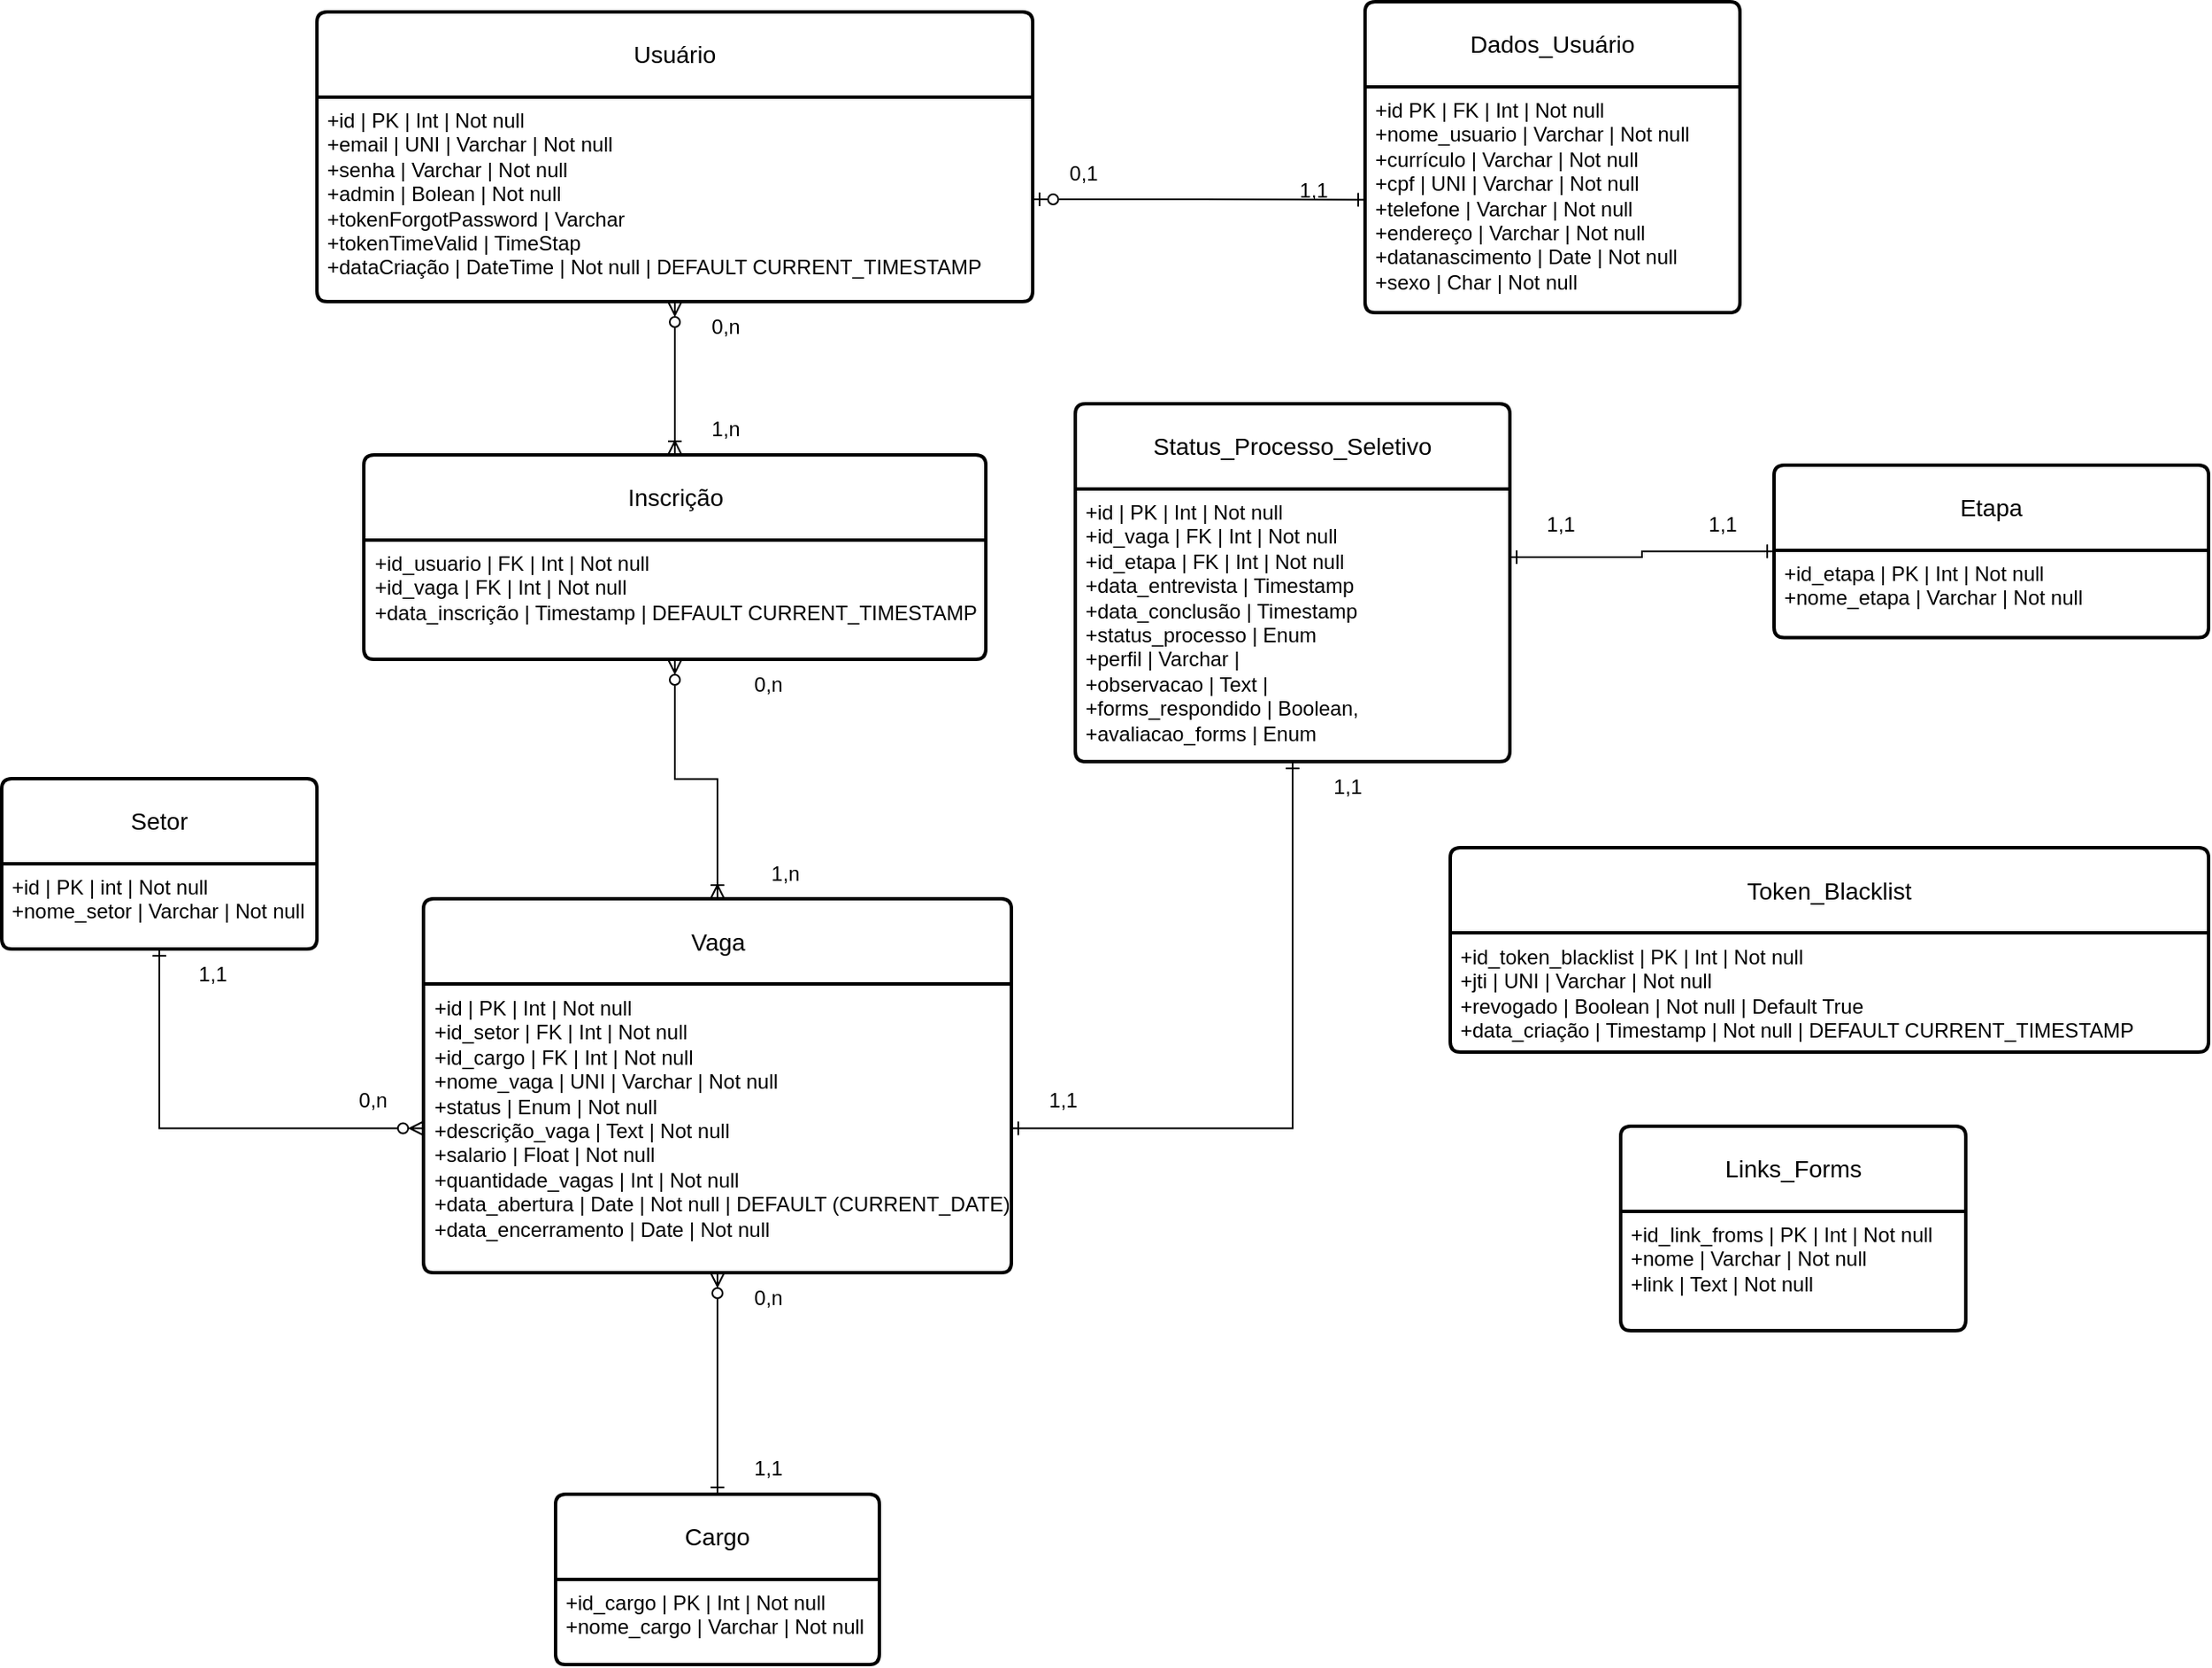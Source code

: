 <mxfile version="24.7.16">
  <diagram name="Página-1" id="EL_KJ8rC0fLjsbg1RFDB">
    <mxGraphModel dx="1781" dy="566" grid="1" gridSize="10" guides="1" tooltips="1" connect="1" arrows="1" fold="1" page="1" pageScale="1" pageWidth="827" pageHeight="1169" math="0" shadow="0">
      <root>
        <mxCell id="0" />
        <mxCell id="1" parent="0" />
        <mxCell id="40_1QeHmnroJbZyaDv-z-19" value="Usuário" style="swimlane;childLayout=stackLayout;horizontal=1;startSize=50;horizontalStack=0;rounded=1;fontSize=14;fontStyle=0;strokeWidth=2;resizeParent=0;resizeLast=1;shadow=0;dashed=0;align=center;arcSize=4;whiteSpace=wrap;html=1;" parent="1" vertex="1">
          <mxGeometry x="-225" y="20" width="420" height="170" as="geometry" />
        </mxCell>
        <mxCell id="40_1QeHmnroJbZyaDv-z-20" value="+id | PK | Int | Not null&lt;br&gt;+email | UNI | Varchar | Not null&lt;br&gt;+senha | Varchar | Not null&lt;div&gt;+admin | Bolean | Not null&lt;/div&gt;&lt;div&gt;+tokenForgotPassword | Varchar&lt;/div&gt;&lt;div&gt;+tokenTimeValid | TimeStap&lt;/div&gt;&lt;div&gt;+dataCriação | DateTime | Not null |&amp;nbsp;DEFAULT CURRENT_TIMESTAMP&lt;/div&gt;" style="align=left;strokeColor=none;fillColor=none;spacingLeft=4;fontSize=12;verticalAlign=top;resizable=0;rotatable=0;part=1;html=1;" parent="40_1QeHmnroJbZyaDv-z-19" vertex="1">
          <mxGeometry y="50" width="420" height="120" as="geometry" />
        </mxCell>
        <mxCell id="40_1QeHmnroJbZyaDv-z-21" value="Dados_Usuário" style="swimlane;childLayout=stackLayout;horizontal=1;startSize=50;horizontalStack=0;rounded=1;fontSize=14;fontStyle=0;strokeWidth=2;resizeParent=0;resizeLast=1;shadow=0;dashed=0;align=center;arcSize=4;whiteSpace=wrap;html=1;" parent="1" vertex="1">
          <mxGeometry x="390" y="14" width="220" height="182.5" as="geometry" />
        </mxCell>
        <mxCell id="40_1QeHmnroJbZyaDv-z-22" value="&lt;div&gt;+id PK | FK | Int | Not null&lt;/div&gt;+nome_usuario | Varchar | Not null&lt;div&gt;+currículo | Varchar | Not null&lt;br&gt;&lt;div&gt;+cpf | UNI | Varchar | Not null&lt;br&gt;&lt;div&gt;+telefone | Varchar | Not null&lt;/div&gt;&lt;div&gt;+endereço | Varchar | Not null&lt;/div&gt;&lt;div&gt;+datanascimento | Date | Not null&lt;/div&gt;&lt;/div&gt;&lt;div&gt;+sexo | Char | Not null&lt;/div&gt;&lt;/div&gt;" style="align=left;strokeColor=none;fillColor=none;spacingLeft=4;fontSize=12;verticalAlign=top;resizable=0;rotatable=0;part=1;html=1;" parent="40_1QeHmnroJbZyaDv-z-21" vertex="1">
          <mxGeometry y="50" width="220" height="132.5" as="geometry" />
        </mxCell>
        <mxCell id="40_1QeHmnroJbZyaDv-z-23" value="Setor" style="swimlane;childLayout=stackLayout;horizontal=1;startSize=50;horizontalStack=0;rounded=1;fontSize=14;fontStyle=0;strokeWidth=2;resizeParent=0;resizeLast=1;shadow=0;dashed=0;align=center;arcSize=4;whiteSpace=wrap;html=1;" parent="1" vertex="1">
          <mxGeometry x="-410" y="470" width="185" height="100" as="geometry" />
        </mxCell>
        <mxCell id="40_1QeHmnroJbZyaDv-z-24" value="+id | PK | int | Not null&lt;br&gt;&lt;div&gt;+nome_setor | Varchar | Not null&lt;/div&gt;" style="align=left;strokeColor=none;fillColor=none;spacingLeft=4;fontSize=12;verticalAlign=top;resizable=0;rotatable=0;part=1;html=1;" parent="40_1QeHmnroJbZyaDv-z-23" vertex="1">
          <mxGeometry y="50" width="185" height="50" as="geometry" />
        </mxCell>
        <mxCell id="40_1QeHmnroJbZyaDv-z-25" value="Status_Processo_Seletivo" style="swimlane;childLayout=stackLayout;horizontal=1;startSize=50;horizontalStack=0;rounded=1;fontSize=14;fontStyle=0;strokeWidth=2;resizeParent=0;resizeLast=1;shadow=0;dashed=0;align=center;arcSize=4;whiteSpace=wrap;html=1;" parent="1" vertex="1">
          <mxGeometry x="220" y="250" width="255" height="210" as="geometry" />
        </mxCell>
        <mxCell id="40_1QeHmnroJbZyaDv-z-26" value="+id | PK | Int | Not null&lt;div&gt;+id_vaga&amp;nbsp;&lt;span style=&quot;background-color: initial;&quot;&gt;| FK | Int | Not null&lt;/span&gt;&lt;/div&gt;&lt;div&gt;+id_etapa | FK | Int | Not null&lt;/div&gt;&lt;div&gt;&lt;span style=&quot;background-color: initial;&quot;&gt;+data_entrevista | Timestamp&lt;/span&gt;&lt;/div&gt;&lt;div&gt;&lt;span style=&quot;background-color: initial;&quot;&gt;+data_conclusão | Timestamp&lt;br&gt;&lt;/span&gt;&lt;/div&gt;&lt;div&gt;&lt;span style=&quot;background-color: initial;&quot;&gt;+status_processo | Enum&lt;/span&gt;&lt;/div&gt;&lt;div&gt;+perfil | Varchar |&lt;/div&gt;&lt;div&gt;+observacao | Text |&lt;/div&gt;&lt;div&gt;+forms_respondido | Boolean,&lt;/div&gt;&lt;div&gt;+avaliacao_forms | Enum&lt;/div&gt;" style="align=left;strokeColor=none;fillColor=none;spacingLeft=4;fontSize=12;verticalAlign=top;resizable=0;rotatable=0;part=1;html=1;" parent="40_1QeHmnroJbZyaDv-z-25" vertex="1">
          <mxGeometry y="50" width="255" height="160" as="geometry" />
        </mxCell>
        <mxCell id="40_1QeHmnroJbZyaDv-z-38" value="0,1" style="text;html=1;align=center;verticalAlign=middle;whiteSpace=wrap;rounded=0;" parent="1" vertex="1">
          <mxGeometry x="195" y="100" width="60" height="30" as="geometry" />
        </mxCell>
        <mxCell id="40_1QeHmnroJbZyaDv-z-39" value="1,1" style="text;html=1;align=center;verticalAlign=middle;whiteSpace=wrap;rounded=0;" parent="1" vertex="1">
          <mxGeometry x="330" y="110" width="60" height="30" as="geometry" />
        </mxCell>
        <mxCell id="40_1QeHmnroJbZyaDv-z-41" value="0,n" style="text;html=1;align=center;verticalAlign=middle;whiteSpace=wrap;rounded=0;" parent="1" vertex="1">
          <mxGeometry x="-15" y="190" width="60" height="30" as="geometry" />
        </mxCell>
        <mxCell id="40_1QeHmnroJbZyaDv-z-47" value="1,1" style="text;html=1;align=center;verticalAlign=middle;whiteSpace=wrap;rounded=0;" parent="1" vertex="1">
          <mxGeometry x="-316" y="570" width="60" height="30" as="geometry" />
        </mxCell>
        <mxCell id="40_1QeHmnroJbZyaDv-z-48" value="1,1" style="text;html=1;align=center;verticalAlign=middle;whiteSpace=wrap;rounded=0;" parent="1" vertex="1">
          <mxGeometry x="182.5" y="644" width="60" height="30" as="geometry" />
        </mxCell>
        <mxCell id="40_1QeHmnroJbZyaDv-z-49" value="1,1" style="text;html=1;align=center;verticalAlign=middle;whiteSpace=wrap;rounded=0;" parent="1" vertex="1">
          <mxGeometry x="350" y="460" width="60" height="30" as="geometry" />
        </mxCell>
        <mxCell id="40_1QeHmnroJbZyaDv-z-55" value="1,n" style="text;html=1;align=center;verticalAlign=middle;whiteSpace=wrap;rounded=0;" parent="1" vertex="1">
          <mxGeometry x="20" y="510.5" width="60" height="30" as="geometry" />
        </mxCell>
        <mxCell id="40_1QeHmnroJbZyaDv-z-56" value="Vaga" style="swimlane;childLayout=stackLayout;horizontal=1;startSize=50;horizontalStack=0;rounded=1;fontSize=14;fontStyle=0;strokeWidth=2;resizeParent=0;resizeLast=1;shadow=0;dashed=0;align=center;arcSize=4;whiteSpace=wrap;html=1;" parent="1" vertex="1">
          <mxGeometry x="-162.5" y="540.5" width="345" height="219.5" as="geometry" />
        </mxCell>
        <mxCell id="40_1QeHmnroJbZyaDv-z-57" value="&lt;div&gt;+id | PK | Int | Not null&lt;/div&gt;&lt;div&gt;+id_setor | FK | Int | Not null&lt;/div&gt;&lt;div&gt;+id_cargo | FK | Int | Not null&lt;/div&gt;&lt;div&gt;&lt;span style=&quot;background-color: initial;&quot;&gt;+nome_vaga | UNI | Varchar | Not null&lt;/span&gt;&lt;br&gt;&lt;/div&gt;&lt;div&gt;&lt;span style=&quot;background-color: initial;&quot;&gt;+status | Enum | Not null&lt;/span&gt;&lt;/div&gt;&lt;div&gt;+descrição_vaga | Text | Not null&lt;/div&gt;&lt;div&gt;+salario | Float | Not null&lt;/div&gt;&lt;div&gt;+quantidade_vagas | Int | Not null&lt;/div&gt;&lt;div&gt;+data_abertura | Date | Not null |&amp;nbsp;DEFAULT (CURRENT_DATE)&lt;/div&gt;&lt;div&gt;+data_encerramento | Date | Not null&lt;/div&gt;" style="align=left;strokeColor=none;fillColor=none;spacingLeft=4;fontSize=12;verticalAlign=top;resizable=0;rotatable=0;part=1;html=1;" parent="40_1QeHmnroJbZyaDv-z-56" vertex="1">
          <mxGeometry y="50" width="345" height="169.5" as="geometry" />
        </mxCell>
        <mxCell id="40_1QeHmnroJbZyaDv-z-59" value="0,n" style="text;html=1;align=center;verticalAlign=middle;whiteSpace=wrap;rounded=0;" parent="1" vertex="1">
          <mxGeometry x="-222.5" y="644" width="60" height="30" as="geometry" />
        </mxCell>
        <mxCell id="40_1QeHmnroJbZyaDv-z-64" style="edgeStyle=orthogonalEdgeStyle;rounded=0;orthogonalLoop=1;jettySize=auto;html=1;entryX=0;entryY=0.5;entryDx=0;entryDy=0;startArrow=ERzeroToOne;startFill=0;endArrow=ERone;endFill=0;" parent="1" source="40_1QeHmnroJbZyaDv-z-20" target="40_1QeHmnroJbZyaDv-z-22" edge="1">
          <mxGeometry relative="1" as="geometry" />
        </mxCell>
        <mxCell id="40_1QeHmnroJbZyaDv-z-65" value="Inscrição" style="swimlane;childLayout=stackLayout;horizontal=1;startSize=50;horizontalStack=0;rounded=1;fontSize=14;fontStyle=0;strokeWidth=2;resizeParent=0;resizeLast=1;shadow=0;dashed=0;align=center;arcSize=4;whiteSpace=wrap;html=1;" parent="1" vertex="1">
          <mxGeometry x="-197.5" y="280" width="365" height="120" as="geometry" />
        </mxCell>
        <mxCell id="40_1QeHmnroJbZyaDv-z-66" value="+id_usuario | FK | Int | Not null&lt;br&gt;+id_vaga | FK | Int | Not null&lt;br&gt;+data_inscrição | Timestamp | DEFAULT CURRENT_TIMESTAMP" style="align=left;strokeColor=none;fillColor=none;spacingLeft=4;fontSize=12;verticalAlign=top;resizable=0;rotatable=0;part=1;html=1;" parent="40_1QeHmnroJbZyaDv-z-65" vertex="1">
          <mxGeometry y="50" width="365" height="70" as="geometry" />
        </mxCell>
        <mxCell id="40_1QeHmnroJbZyaDv-z-68" style="edgeStyle=orthogonalEdgeStyle;rounded=0;orthogonalLoop=1;jettySize=auto;html=1;entryX=0.5;entryY=0;entryDx=0;entryDy=0;startArrow=ERzeroToMany;startFill=0;endArrow=ERoneToMany;endFill=0;" parent="1" source="40_1QeHmnroJbZyaDv-z-20" target="40_1QeHmnroJbZyaDv-z-65" edge="1">
          <mxGeometry relative="1" as="geometry" />
        </mxCell>
        <mxCell id="40_1QeHmnroJbZyaDv-z-69" style="edgeStyle=orthogonalEdgeStyle;rounded=0;orthogonalLoop=1;jettySize=auto;html=1;entryX=0.5;entryY=0;entryDx=0;entryDy=0;endArrow=ERoneToMany;endFill=0;startArrow=ERzeroToMany;startFill=0;" parent="1" source="40_1QeHmnroJbZyaDv-z-66" target="40_1QeHmnroJbZyaDv-z-56" edge="1">
          <mxGeometry relative="1" as="geometry" />
        </mxCell>
        <mxCell id="40_1QeHmnroJbZyaDv-z-70" value="0,n" style="text;html=1;align=center;verticalAlign=middle;whiteSpace=wrap;rounded=0;" parent="1" vertex="1">
          <mxGeometry x="10" y="400" width="60" height="30" as="geometry" />
        </mxCell>
        <mxCell id="40_1QeHmnroJbZyaDv-z-71" value="1,n" style="text;html=1;align=center;verticalAlign=middle;whiteSpace=wrap;rounded=0;" parent="1" vertex="1">
          <mxGeometry x="-15" y="250" width="60" height="30" as="geometry" />
        </mxCell>
        <mxCell id="40_1QeHmnroJbZyaDv-z-72" style="edgeStyle=orthogonalEdgeStyle;rounded=0;orthogonalLoop=1;jettySize=auto;html=1;startArrow=ERone;startFill=0;endArrow=ERone;endFill=0;" parent="1" source="40_1QeHmnroJbZyaDv-z-57" target="40_1QeHmnroJbZyaDv-z-25" edge="1">
          <mxGeometry relative="1" as="geometry" />
        </mxCell>
        <mxCell id="40_1QeHmnroJbZyaDv-z-73" style="edgeStyle=orthogonalEdgeStyle;rounded=0;orthogonalLoop=1;jettySize=auto;html=1;entryX=0.5;entryY=1;entryDx=0;entryDy=0;startArrow=ERzeroToMany;startFill=0;endArrow=ERone;endFill=0;" parent="1" source="40_1QeHmnroJbZyaDv-z-57" target="40_1QeHmnroJbZyaDv-z-24" edge="1">
          <mxGeometry relative="1" as="geometry" />
        </mxCell>
        <mxCell id="MLiV-t1JCsEl3p3SV2VL-3" style="edgeStyle=orthogonalEdgeStyle;rounded=0;orthogonalLoop=1;jettySize=auto;html=1;entryX=1;entryY=0.25;entryDx=0;entryDy=0;startArrow=ERone;startFill=0;endArrow=ERone;endFill=0;" parent="1" source="MLiV-t1JCsEl3p3SV2VL-1" target="40_1QeHmnroJbZyaDv-z-26" edge="1">
          <mxGeometry relative="1" as="geometry" />
        </mxCell>
        <mxCell id="MLiV-t1JCsEl3p3SV2VL-1" value="Etapa" style="swimlane;childLayout=stackLayout;horizontal=1;startSize=50;horizontalStack=0;rounded=1;fontSize=14;fontStyle=0;strokeWidth=2;resizeParent=0;resizeLast=1;shadow=0;dashed=0;align=center;arcSize=4;whiteSpace=wrap;html=1;" parent="1" vertex="1">
          <mxGeometry x="630" y="286" width="255" height="101.25" as="geometry" />
        </mxCell>
        <mxCell id="MLiV-t1JCsEl3p3SV2VL-2" value="+id_etapa | PK | Int | Not null&lt;div&gt;+nome_etapa | Varchar | Not null&lt;/div&gt;" style="align=left;strokeColor=none;fillColor=none;spacingLeft=4;fontSize=12;verticalAlign=top;resizable=0;rotatable=0;part=1;html=1;" parent="MLiV-t1JCsEl3p3SV2VL-1" vertex="1">
          <mxGeometry y="50" width="255" height="51.25" as="geometry" />
        </mxCell>
        <mxCell id="MLiV-t1JCsEl3p3SV2VL-4" value="1,1" style="text;html=1;align=center;verticalAlign=middle;whiteSpace=wrap;rounded=0;" parent="1" vertex="1">
          <mxGeometry x="475" y="305.75" width="60" height="30" as="geometry" />
        </mxCell>
        <mxCell id="MLiV-t1JCsEl3p3SV2VL-5" value="1,1" style="text;html=1;align=center;verticalAlign=middle;whiteSpace=wrap;rounded=0;" parent="1" vertex="1">
          <mxGeometry x="570" y="306" width="60" height="30" as="geometry" />
        </mxCell>
        <mxCell id="rETgZKP0BiiZq-cFjY0z-3" value="Links_Forms" style="swimlane;childLayout=stackLayout;horizontal=1;startSize=50;horizontalStack=0;rounded=1;fontSize=14;fontStyle=0;strokeWidth=2;resizeParent=0;resizeLast=1;shadow=0;dashed=0;align=center;arcSize=4;whiteSpace=wrap;html=1;" parent="1" vertex="1">
          <mxGeometry x="540" y="674" width="202.5" height="120" as="geometry" />
        </mxCell>
        <mxCell id="rETgZKP0BiiZq-cFjY0z-4" value="+id_link_froms | PK | Int | Not null&lt;div&gt;+nome | Varchar | Not null&lt;/div&gt;&lt;div&gt;+link | Text | Not null&lt;br&gt;&lt;div&gt;&lt;br&gt;&lt;/div&gt;&lt;/div&gt;" style="align=left;strokeColor=none;fillColor=none;spacingLeft=4;fontSize=12;verticalAlign=top;resizable=0;rotatable=0;part=1;html=1;" parent="rETgZKP0BiiZq-cFjY0z-3" vertex="1">
          <mxGeometry y="50" width="202.5" height="70" as="geometry" />
        </mxCell>
        <mxCell id="zvBV91QUftAEhMPxNEHk-1" value="Token_Blacklist" style="swimlane;childLayout=stackLayout;horizontal=1;startSize=50;horizontalStack=0;rounded=1;fontSize=14;fontStyle=0;strokeWidth=2;resizeParent=0;resizeLast=1;shadow=0;dashed=0;align=center;arcSize=4;whiteSpace=wrap;html=1;" parent="1" vertex="1">
          <mxGeometry x="440" y="510.5" width="445" height="120" as="geometry" />
        </mxCell>
        <mxCell id="zvBV91QUftAEhMPxNEHk-2" value="+id_token_blacklist | PK | Int | Not null&lt;div&gt;+jti | UNI | Varchar | Not null&lt;/div&gt;&lt;div&gt;+revogado | Boolean | Not null | Default True&lt;br&gt;&lt;div&gt;+data_criação | Timestamp | Not null |&amp;nbsp;DEFAULT CURRENT_TIMESTAMP&lt;/div&gt;&lt;/div&gt;" style="align=left;strokeColor=none;fillColor=none;spacingLeft=4;fontSize=12;verticalAlign=top;resizable=0;rotatable=0;part=1;html=1;" parent="zvBV91QUftAEhMPxNEHk-1" vertex="1">
          <mxGeometry y="50" width="445" height="70" as="geometry" />
        </mxCell>
        <mxCell id="hG4ZEaiS8XZ8Xu14r2G4-4" style="edgeStyle=orthogonalEdgeStyle;rounded=0;orthogonalLoop=1;jettySize=auto;html=1;entryX=0.5;entryY=1;entryDx=0;entryDy=0;endArrow=ERzeroToMany;endFill=0;startArrow=ERone;startFill=0;" parent="1" source="hG4ZEaiS8XZ8Xu14r2G4-2" target="40_1QeHmnroJbZyaDv-z-57" edge="1">
          <mxGeometry relative="1" as="geometry" />
        </mxCell>
        <mxCell id="hG4ZEaiS8XZ8Xu14r2G4-2" value="Cargo" style="swimlane;childLayout=stackLayout;horizontal=1;startSize=50;horizontalStack=0;rounded=1;fontSize=14;fontStyle=0;strokeWidth=2;resizeParent=0;resizeLast=1;shadow=0;dashed=0;align=center;arcSize=4;whiteSpace=wrap;html=1;" parent="1" vertex="1">
          <mxGeometry x="-85" y="890" width="190" height="100" as="geometry" />
        </mxCell>
        <mxCell id="hG4ZEaiS8XZ8Xu14r2G4-3" value="+id_cargo | PK | Int | Not null&lt;br&gt;+nome_cargo | Varchar | Not null" style="align=left;strokeColor=none;fillColor=none;spacingLeft=4;fontSize=12;verticalAlign=top;resizable=0;rotatable=0;part=1;html=1;" parent="hG4ZEaiS8XZ8Xu14r2G4-2" vertex="1">
          <mxGeometry y="50" width="190" height="50" as="geometry" />
        </mxCell>
        <mxCell id="hG4ZEaiS8XZ8Xu14r2G4-5" value="0,n" style="text;html=1;align=center;verticalAlign=middle;whiteSpace=wrap;rounded=0;" parent="1" vertex="1">
          <mxGeometry x="10" y="760" width="60" height="30" as="geometry" />
        </mxCell>
        <mxCell id="hG4ZEaiS8XZ8Xu14r2G4-6" value="1,1" style="text;html=1;align=center;verticalAlign=middle;whiteSpace=wrap;rounded=0;" parent="1" vertex="1">
          <mxGeometry x="10" y="860" width="60" height="30" as="geometry" />
        </mxCell>
      </root>
    </mxGraphModel>
  </diagram>
</mxfile>
